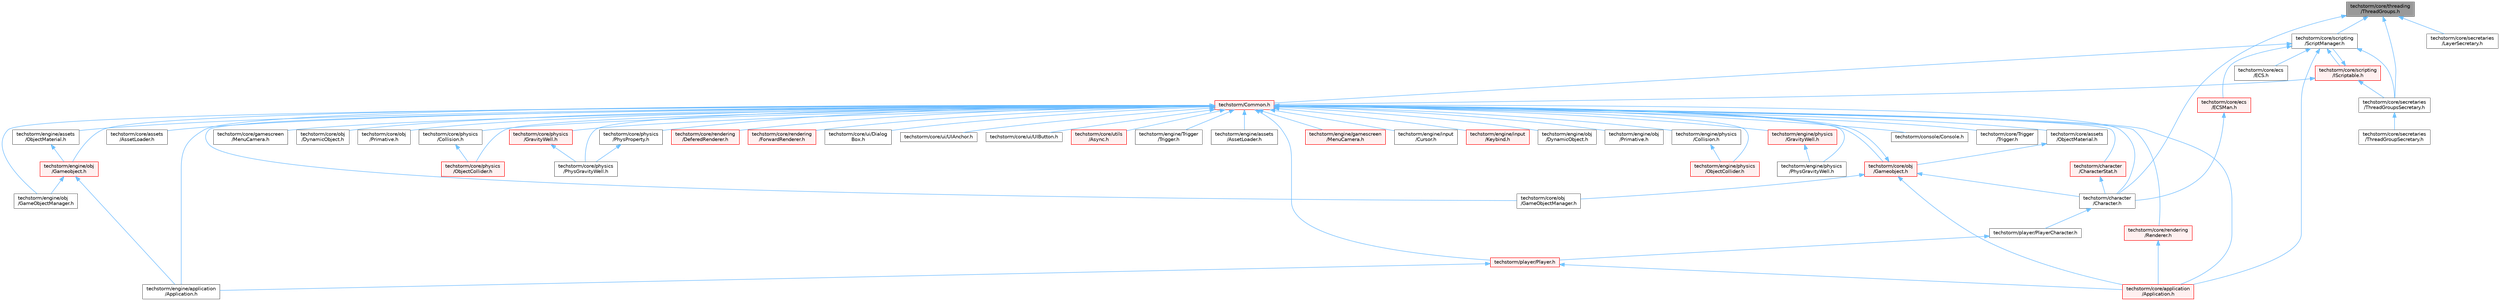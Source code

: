digraph "techstorm/core/threading/ThreadGroups.h"
{
 // LATEX_PDF_SIZE
  bgcolor="transparent";
  edge [fontname=Helvetica,fontsize=10,labelfontname=Helvetica,labelfontsize=10];
  node [fontname=Helvetica,fontsize=10,shape=box,height=0.2,width=0.4];
  Node1 [id="Node000001",label="techstorm/core/threading\l/ThreadGroups.h",height=0.2,width=0.4,color="gray40", fillcolor="grey60", style="filled", fontcolor="black",tooltip=" "];
  Node1 -> Node2 [id="edge1_Node000001_Node000002",dir="back",color="steelblue1",style="solid",tooltip=" "];
  Node2 [id="Node000002",label="techstorm/character\l/Character.h",height=0.2,width=0.4,color="grey40", fillcolor="white", style="filled",URL="$_character_8h.html",tooltip=" "];
  Node2 -> Node3 [id="edge2_Node000002_Node000003",dir="back",color="steelblue1",style="solid",tooltip=" "];
  Node3 [id="Node000003",label="techstorm/player/PlayerCharacter.h",height=0.2,width=0.4,color="grey40", fillcolor="white", style="filled",URL="$_player_character_8h.html",tooltip=" "];
  Node3 -> Node4 [id="edge3_Node000003_Node000004",dir="back",color="steelblue1",style="solid",tooltip=" "];
  Node4 [id="Node000004",label="techstorm/player/Player.h",height=0.2,width=0.4,color="red", fillcolor="#FFF0F0", style="filled",URL="$_player_8h.html",tooltip=" "];
  Node4 -> Node5 [id="edge4_Node000004_Node000005",dir="back",color="steelblue1",style="solid",tooltip=" "];
  Node5 [id="Node000005",label="techstorm/core/application\l/Application.h",height=0.2,width=0.4,color="red", fillcolor="#FFF0F0", style="filled",URL="$core_2application_2_application_8h.html",tooltip=" "];
  Node4 -> Node55 [id="edge5_Node000004_Node000055",dir="back",color="steelblue1",style="solid",tooltip=" "];
  Node55 [id="Node000055",label="techstorm/engine/application\l/Application.h",height=0.2,width=0.4,color="grey40", fillcolor="white", style="filled",URL="$engine_2application_2_application_8h.html",tooltip=" "];
  Node1 -> Node124 [id="edge6_Node000001_Node000124",dir="back",color="steelblue1",style="solid",tooltip=" "];
  Node124 [id="Node000124",label="techstorm/core/scripting\l/ScriptManager.h",height=0.2,width=0.4,color="grey40", fillcolor="white", style="filled",URL="$core_2scripting_2_script_manager_8h.html",tooltip=" "];
  Node124 -> Node7 [id="edge7_Node000124_Node000007",dir="back",color="steelblue1",style="solid",tooltip=" "];
  Node7 [id="Node000007",label="techstorm/Common.h",height=0.2,width=0.4,color="red", fillcolor="#FFF0F0", style="filled",URL="$_common_8h.html",tooltip=" "];
  Node7 -> Node2 [id="edge8_Node000007_Node000002",dir="back",color="steelblue1",style="solid",tooltip=" "];
  Node7 -> Node8 [id="edge9_Node000007_Node000008",dir="back",color="steelblue1",style="solid",tooltip=" "];
  Node8 [id="Node000008",label="techstorm/character\l/CharacterStat.h",height=0.2,width=0.4,color="red", fillcolor="#FFF0F0", style="filled",URL="$_character_stat_8h.html",tooltip=" "];
  Node8 -> Node2 [id="edge10_Node000008_Node000002",dir="back",color="steelblue1",style="solid",tooltip=" "];
  Node7 -> Node11 [id="edge11_Node000007_Node000011",dir="back",color="steelblue1",style="solid",tooltip=" "];
  Node11 [id="Node000011",label="techstorm/console/Console.h",height=0.2,width=0.4,color="grey40", fillcolor="white", style="filled",URL="$_console_8h.html",tooltip=" "];
  Node7 -> Node12 [id="edge12_Node000007_Node000012",dir="back",color="steelblue1",style="solid",tooltip=" "];
  Node12 [id="Node000012",label="techstorm/core/Trigger\l/Trigger.h",height=0.2,width=0.4,color="grey40", fillcolor="white", style="filled",URL="$core_2_trigger_2_trigger_8h.html",tooltip=" "];
  Node7 -> Node5 [id="edge13_Node000007_Node000005",dir="back",color="steelblue1",style="solid",tooltip=" "];
  Node7 -> Node13 [id="edge14_Node000007_Node000013",dir="back",color="steelblue1",style="solid",tooltip=" "];
  Node13 [id="Node000013",label="techstorm/core/assets\l/AssetLoader.h",height=0.2,width=0.4,color="grey40", fillcolor="white", style="filled",URL="$core_2assets_2_asset_loader_8h.html",tooltip=" "];
  Node7 -> Node14 [id="edge15_Node000007_Node000014",dir="back",color="steelblue1",style="solid",tooltip=" "];
  Node14 [id="Node000014",label="techstorm/core/assets\l/ObjectMaterial.h",height=0.2,width=0.4,color="grey40", fillcolor="white", style="filled",URL="$core_2assets_2_object_material_8h.html",tooltip=" "];
  Node14 -> Node15 [id="edge16_Node000014_Node000015",dir="back",color="steelblue1",style="solid",tooltip=" "];
  Node15 [id="Node000015",label="techstorm/core/obj\l/Gameobject.h",height=0.2,width=0.4,color="red", fillcolor="#FFF0F0", style="filled",URL="$core_2obj_2_gameobject_8h.html",tooltip=" "];
  Node15 -> Node7 [id="edge17_Node000015_Node000007",dir="back",color="steelblue1",style="solid",tooltip=" "];
  Node15 -> Node2 [id="edge18_Node000015_Node000002",dir="back",color="steelblue1",style="solid",tooltip=" "];
  Node15 -> Node5 [id="edge19_Node000015_Node000005",dir="back",color="steelblue1",style="solid",tooltip=" "];
  Node15 -> Node23 [id="edge20_Node000015_Node000023",dir="back",color="steelblue1",style="solid",tooltip=" "];
  Node23 [id="Node000023",label="techstorm/core/obj\l/GameObjectManager.h",height=0.2,width=0.4,color="grey40", fillcolor="white", style="filled",URL="$core_2obj_2_game_object_manager_8h.html",tooltip=" "];
  Node7 -> Node35 [id="edge21_Node000007_Node000035",dir="back",color="steelblue1",style="solid",tooltip=" "];
  Node35 [id="Node000035",label="techstorm/core/gamescreen\l/MenuCamera.h",height=0.2,width=0.4,color="grey40", fillcolor="white", style="filled",URL="$core_2gamescreen_2_menu_camera_8h.html",tooltip=" "];
  Node7 -> Node36 [id="edge22_Node000007_Node000036",dir="back",color="steelblue1",style="solid",tooltip=" "];
  Node36 [id="Node000036",label="techstorm/core/obj\l/DynamicObject.h",height=0.2,width=0.4,color="grey40", fillcolor="white", style="filled",URL="$core_2obj_2_dynamic_object_8h.html",tooltip=" "];
  Node7 -> Node23 [id="edge23_Node000007_Node000023",dir="back",color="steelblue1",style="solid",tooltip=" "];
  Node7 -> Node15 [id="edge24_Node000007_Node000015",dir="back",color="steelblue1",style="solid",tooltip=" "];
  Node7 -> Node37 [id="edge25_Node000007_Node000037",dir="back",color="steelblue1",style="solid",tooltip=" "];
  Node37 [id="Node000037",label="techstorm/core/obj\l/Primative.h",height=0.2,width=0.4,color="grey40", fillcolor="white", style="filled",URL="$core_2obj_2_primative_8h.html",tooltip=" "];
  Node7 -> Node38 [id="edge26_Node000007_Node000038",dir="back",color="steelblue1",style="solid",tooltip=" "];
  Node38 [id="Node000038",label="techstorm/core/physics\l/Collision.h",height=0.2,width=0.4,color="grey40", fillcolor="white", style="filled",URL="$core_2physics_2_collision_8h.html",tooltip=" "];
  Node38 -> Node39 [id="edge27_Node000038_Node000039",dir="back",color="steelblue1",style="solid",tooltip=" "];
  Node39 [id="Node000039",label="techstorm/core/physics\l/ObjectCollider.h",height=0.2,width=0.4,color="red", fillcolor="#FFF0F0", style="filled",URL="$core_2physics_2_object_collider_8h.html",tooltip=" "];
  Node7 -> Node41 [id="edge28_Node000007_Node000041",dir="back",color="steelblue1",style="solid",tooltip=" "];
  Node41 [id="Node000041",label="techstorm/core/physics\l/GravityWell.h",height=0.2,width=0.4,color="red", fillcolor="#FFF0F0", style="filled",URL="$core_2physics_2_gravity_well_8h.html",tooltip=" "];
  Node41 -> Node43 [id="edge29_Node000041_Node000043",dir="back",color="steelblue1",style="solid",tooltip=" "];
  Node43 [id="Node000043",label="techstorm/core/physics\l/PhysGravityWell.h",height=0.2,width=0.4,color="grey40", fillcolor="white", style="filled",URL="$core_2physics_2_phys_gravity_well_8h.html",tooltip=" "];
  Node7 -> Node39 [id="edge30_Node000007_Node000039",dir="back",color="steelblue1",style="solid",tooltip=" "];
  Node7 -> Node43 [id="edge31_Node000007_Node000043",dir="back",color="steelblue1",style="solid",tooltip=" "];
  Node7 -> Node44 [id="edge32_Node000007_Node000044",dir="back",color="steelblue1",style="solid",tooltip=" "];
  Node44 [id="Node000044",label="techstorm/core/physics\l/PhysProperty.h",height=0.2,width=0.4,color="grey40", fillcolor="white", style="filled",URL="$core_2physics_2_phys_property_8h.html",tooltip=" "];
  Node44 -> Node43 [id="edge33_Node000044_Node000043",dir="back",color="steelblue1",style="solid",tooltip=" "];
  Node7 -> Node45 [id="edge34_Node000007_Node000045",dir="back",color="steelblue1",style="solid",tooltip=" "];
  Node45 [id="Node000045",label="techstorm/core/rendering\l/DeferedRenderer.h",height=0.2,width=0.4,color="red", fillcolor="#FFF0F0", style="filled",URL="$core_2rendering_2_defered_renderer_8h.html",tooltip=" "];
  Node7 -> Node47 [id="edge35_Node000007_Node000047",dir="back",color="steelblue1",style="solid",tooltip=" "];
  Node47 [id="Node000047",label="techstorm/core/rendering\l/ForwardRenderer.h",height=0.2,width=0.4,color="red", fillcolor="#FFF0F0", style="filled",URL="$core_2rendering_2_forward_renderer_8h.html",tooltip=" "];
  Node7 -> Node48 [id="edge36_Node000007_Node000048",dir="back",color="steelblue1",style="solid",tooltip=" "];
  Node48 [id="Node000048",label="techstorm/core/rendering\l/Renderer.h",height=0.2,width=0.4,color="red", fillcolor="#FFF0F0", style="filled",URL="$core_2rendering_2_renderer_8h.html",tooltip=" "];
  Node48 -> Node5 [id="edge37_Node000048_Node000005",dir="back",color="steelblue1",style="solid",tooltip=" "];
  Node7 -> Node49 [id="edge38_Node000007_Node000049",dir="back",color="steelblue1",style="solid",tooltip=" "];
  Node49 [id="Node000049",label="techstorm/core/ui/Dialog\lBox.h",height=0.2,width=0.4,color="grey40", fillcolor="white", style="filled",URL="$core_2ui_2_dialog_box_8h.html",tooltip=" "];
  Node7 -> Node50 [id="edge39_Node000007_Node000050",dir="back",color="steelblue1",style="solid",tooltip=" "];
  Node50 [id="Node000050",label="techstorm/core/ui/UIAnchor.h",height=0.2,width=0.4,color="grey40", fillcolor="white", style="filled",URL="$core_2ui_2_u_i_anchor_8h.html",tooltip=" "];
  Node7 -> Node51 [id="edge40_Node000007_Node000051",dir="back",color="steelblue1",style="solid",tooltip=" "];
  Node51 [id="Node000051",label="techstorm/core/ui/UIButton.h",height=0.2,width=0.4,color="grey40", fillcolor="white", style="filled",URL="$core_2ui_2_u_i_button_8h.html",tooltip=" "];
  Node7 -> Node52 [id="edge41_Node000007_Node000052",dir="back",color="steelblue1",style="solid",tooltip=" "];
  Node52 [id="Node000052",label="techstorm/core/utils\l/Async.h",height=0.2,width=0.4,color="red", fillcolor="#FFF0F0", style="filled",URL="$core_2utils_2_async_8h.html",tooltip=" "];
  Node7 -> Node54 [id="edge42_Node000007_Node000054",dir="back",color="steelblue1",style="solid",tooltip=" "];
  Node54 [id="Node000054",label="techstorm/engine/Trigger\l/Trigger.h",height=0.2,width=0.4,color="grey40", fillcolor="white", style="filled",URL="$engine_2_trigger_2_trigger_8h.html",tooltip=" "];
  Node7 -> Node55 [id="edge43_Node000007_Node000055",dir="back",color="steelblue1",style="solid",tooltip=" "];
  Node7 -> Node56 [id="edge44_Node000007_Node000056",dir="back",color="steelblue1",style="solid",tooltip=" "];
  Node56 [id="Node000056",label="techstorm/engine/assets\l/AssetLoader.h",height=0.2,width=0.4,color="grey40", fillcolor="white", style="filled",URL="$engine_2assets_2_asset_loader_8h.html",tooltip=" "];
  Node7 -> Node57 [id="edge45_Node000007_Node000057",dir="back",color="steelblue1",style="solid",tooltip=" "];
  Node57 [id="Node000057",label="techstorm/engine/assets\l/ObjectMaterial.h",height=0.2,width=0.4,color="grey40", fillcolor="white", style="filled",URL="$engine_2assets_2_object_material_8h.html",tooltip=" "];
  Node57 -> Node58 [id="edge46_Node000057_Node000058",dir="back",color="steelblue1",style="solid",tooltip=" "];
  Node58 [id="Node000058",label="techstorm/engine/obj\l/Gameobject.h",height=0.2,width=0.4,color="red", fillcolor="#FFF0F0", style="filled",URL="$engine_2obj_2_gameobject_8h.html",tooltip=" "];
  Node58 -> Node55 [id="edge47_Node000058_Node000055",dir="back",color="steelblue1",style="solid",tooltip=" "];
  Node58 -> Node65 [id="edge48_Node000058_Node000065",dir="back",color="steelblue1",style="solid",tooltip=" "];
  Node65 [id="Node000065",label="techstorm/engine/obj\l/GameObjectManager.h",height=0.2,width=0.4,color="grey40", fillcolor="white", style="filled",URL="$engine_2obj_2_game_object_manager_8h.html",tooltip=" "];
  Node7 -> Node70 [id="edge49_Node000007_Node000070",dir="back",color="steelblue1",style="solid",tooltip=" "];
  Node70 [id="Node000070",label="techstorm/engine/gamescreen\l/MenuCamera.h",height=0.2,width=0.4,color="red", fillcolor="#FFF0F0", style="filled",URL="$engine_2gamescreen_2_menu_camera_8h.html",tooltip=" "];
  Node7 -> Node73 [id="edge50_Node000007_Node000073",dir="back",color="steelblue1",style="solid",tooltip=" "];
  Node73 [id="Node000073",label="techstorm/engine/input\l/Cursor.h",height=0.2,width=0.4,color="grey40", fillcolor="white", style="filled",URL="$engine_2input_2_cursor_8h.html",tooltip=" "];
  Node7 -> Node74 [id="edge51_Node000007_Node000074",dir="back",color="steelblue1",style="solid",tooltip=" "];
  Node74 [id="Node000074",label="techstorm/engine/input\l/Keybind.h",height=0.2,width=0.4,color="red", fillcolor="#FFF0F0", style="filled",URL="$engine_2input_2_keybind_8h.html",tooltip=" "];
  Node7 -> Node76 [id="edge52_Node000007_Node000076",dir="back",color="steelblue1",style="solid",tooltip=" "];
  Node76 [id="Node000076",label="techstorm/engine/obj\l/DynamicObject.h",height=0.2,width=0.4,color="grey40", fillcolor="white", style="filled",URL="$engine_2obj_2_dynamic_object_8h.html",tooltip=" "];
  Node7 -> Node65 [id="edge53_Node000007_Node000065",dir="back",color="steelblue1",style="solid",tooltip=" "];
  Node7 -> Node58 [id="edge54_Node000007_Node000058",dir="back",color="steelblue1",style="solid",tooltip=" "];
  Node7 -> Node77 [id="edge55_Node000007_Node000077",dir="back",color="steelblue1",style="solid",tooltip=" "];
  Node77 [id="Node000077",label="techstorm/engine/obj\l/Primative.h",height=0.2,width=0.4,color="grey40", fillcolor="white", style="filled",URL="$engine_2obj_2_primative_8h.html",tooltip=" "];
  Node7 -> Node78 [id="edge56_Node000007_Node000078",dir="back",color="steelblue1",style="solid",tooltip=" "];
  Node78 [id="Node000078",label="techstorm/engine/physics\l/Collision.h",height=0.2,width=0.4,color="grey40", fillcolor="white", style="filled",URL="$engine_2physics_2_collision_8h.html",tooltip=" "];
  Node78 -> Node79 [id="edge57_Node000078_Node000079",dir="back",color="steelblue1",style="solid",tooltip=" "];
  Node79 [id="Node000079",label="techstorm/engine/physics\l/ObjectCollider.h",height=0.2,width=0.4,color="red", fillcolor="#FFF0F0", style="filled",URL="$engine_2physics_2_object_collider_8h.html",tooltip=" "];
  Node7 -> Node81 [id="edge58_Node000007_Node000081",dir="back",color="steelblue1",style="solid",tooltip=" "];
  Node81 [id="Node000081",label="techstorm/engine/physics\l/GravityWell.h",height=0.2,width=0.4,color="red", fillcolor="#FFF0F0", style="filled",URL="$engine_2physics_2_gravity_well_8h.html",tooltip=" "];
  Node81 -> Node83 [id="edge59_Node000081_Node000083",dir="back",color="steelblue1",style="solid",tooltip=" "];
  Node83 [id="Node000083",label="techstorm/engine/physics\l/PhysGravityWell.h",height=0.2,width=0.4,color="grey40", fillcolor="white", style="filled",URL="$engine_2physics_2_phys_gravity_well_8h.html",tooltip=" "];
  Node7 -> Node79 [id="edge60_Node000007_Node000079",dir="back",color="steelblue1",style="solid",tooltip=" "];
  Node7 -> Node83 [id="edge61_Node000007_Node000083",dir="back",color="steelblue1",style="solid",tooltip=" "];
  Node7 -> Node4 [id="edge62_Node000007_Node000004",dir="back",color="steelblue1",style="solid",tooltip=" "];
  Node124 -> Node5 [id="edge63_Node000124_Node000005",dir="back",color="steelblue1",style="solid",tooltip=" "];
  Node124 -> Node19 [id="edge64_Node000124_Node000019",dir="back",color="steelblue1",style="solid",tooltip=" "];
  Node19 [id="Node000019",label="techstorm/core/ecs\l/ECS.h",height=0.2,width=0.4,color="grey40", fillcolor="white", style="filled",URL="$core_2ecs_2_e_c_s_8h.html",tooltip=" "];
  Node124 -> Node20 [id="edge65_Node000124_Node000020",dir="back",color="steelblue1",style="solid",tooltip=" "];
  Node20 [id="Node000020",label="techstorm/core/ecs\l/ECSMan.h",height=0.2,width=0.4,color="red", fillcolor="#FFF0F0", style="filled",URL="$core_2ecs_2_e_c_s_man_8h.html",tooltip=" "];
  Node20 -> Node2 [id="edge66_Node000020_Node000002",dir="back",color="steelblue1",style="solid",tooltip=" "];
  Node124 -> Node125 [id="edge67_Node000124_Node000125",dir="back",color="steelblue1",style="solid",tooltip=" "];
  Node125 [id="Node000125",label="techstorm/core/scripting\l/IScriptable.h",height=0.2,width=0.4,color="red", fillcolor="#FFF0F0", style="filled",URL="$core_2scripting_2_i_scriptable_8h.html",tooltip=" "];
  Node125 -> Node7 [id="edge68_Node000125_Node000007",dir="back",color="steelblue1",style="solid",tooltip=" "];
  Node125 -> Node124 [id="edge69_Node000125_Node000124",dir="back",color="steelblue1",style="solid",tooltip=" "];
  Node125 -> Node126 [id="edge70_Node000125_Node000126",dir="back",color="steelblue1",style="solid",tooltip=" "];
  Node126 [id="Node000126",label="techstorm/core/secretaries\l/ThreadGroupsSecretary.h",height=0.2,width=0.4,color="grey40", fillcolor="white", style="filled",URL="$core_2secretaries_2_thread_groups_secretary_8h.html",tooltip=" "];
  Node126 -> Node127 [id="edge71_Node000126_Node000127",dir="back",color="steelblue1",style="solid",tooltip=" "];
  Node127 [id="Node000127",label="techstorm/core/secretaries\l/ThreadGroupSecretary.h",height=0.2,width=0.4,color="grey40", fillcolor="white", style="filled",URL="$core_2secretaries_2_thread_group_secretary_8h.html",tooltip=" "];
  Node124 -> Node126 [id="edge72_Node000124_Node000126",dir="back",color="steelblue1",style="solid",tooltip=" "];
  Node1 -> Node138 [id="edge73_Node000001_Node000138",dir="back",color="steelblue1",style="solid",tooltip=" "];
  Node138 [id="Node000138",label="techstorm/core/secretaries\l/LayerSecretary.h",height=0.2,width=0.4,color="grey40", fillcolor="white", style="filled",URL="$core_2secretaries_2_layer_secretary_8h.html",tooltip=" "];
  Node1 -> Node126 [id="edge74_Node000001_Node000126",dir="back",color="steelblue1",style="solid",tooltip=" "];
}
